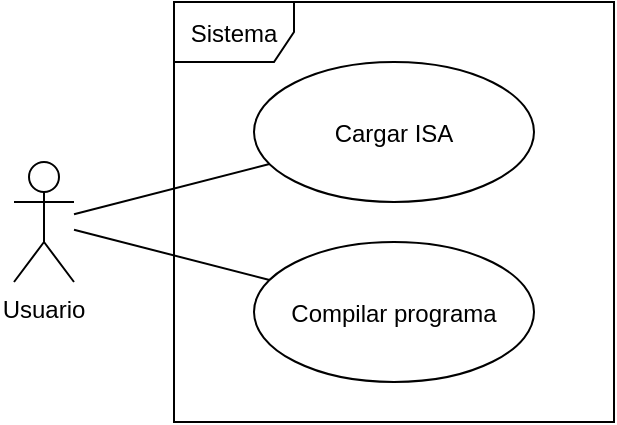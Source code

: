 <mxfile version="26.0.3">
  <diagram name="Page-1" id="tZt_VaF3xgf_8bT9H7Sv">
    <mxGraphModel dx="914" dy="527" grid="1" gridSize="10" guides="1" tooltips="1" connect="1" arrows="1" fold="1" page="1" pageScale="1" pageWidth="850" pageHeight="1100" math="0" shadow="0">
      <root>
        <mxCell id="0" />
        <mxCell id="1" parent="0" />
        <mxCell id="ys8rTesJug1A8LACC2Mp-6" value="" style="rounded=0;orthogonalLoop=1;jettySize=auto;endArrow=none;endFill=0;fontColor=default;labelBackgroundColor=default;" edge="1" parent="1" source="ys8rTesJug1A8LACC2Mp-2" target="ys8rTesJug1A8LACC2Mp-4">
          <mxGeometry relative="1" as="geometry" />
        </mxCell>
        <mxCell id="ys8rTesJug1A8LACC2Mp-7" value="" style="rounded=0;orthogonalLoop=1;jettySize=auto;endArrow=none;endFill=0;fontColor=default;labelBackgroundColor=default;" edge="1" parent="1" source="ys8rTesJug1A8LACC2Mp-2" target="ys8rTesJug1A8LACC2Mp-5">
          <mxGeometry relative="1" as="geometry" />
        </mxCell>
        <mxCell id="ys8rTesJug1A8LACC2Mp-2" value="Usuario" style="shape=umlActor;verticalLabelPosition=bottom;verticalAlign=top;outlineConnect=0;fontColor=default;labelBackgroundColor=default;" vertex="1" parent="1">
          <mxGeometry x="240" y="210" width="30" height="60" as="geometry" />
        </mxCell>
        <mxCell id="ys8rTesJug1A8LACC2Mp-3" value="Sistema" style="shape=umlFrame;pointerEvents=0;fontColor=default;labelBackgroundColor=default;" vertex="1" parent="1">
          <mxGeometry x="320" y="130" width="220" height="210" as="geometry" />
        </mxCell>
        <mxCell id="ys8rTesJug1A8LACC2Mp-4" value="Cargar ISA" style="ellipse;fontColor=default;labelBackgroundColor=default;" vertex="1" parent="1">
          <mxGeometry x="360" y="160" width="140" height="70" as="geometry" />
        </mxCell>
        <mxCell id="ys8rTesJug1A8LACC2Mp-5" value="Compilar programa" style="ellipse;fontColor=default;labelBackgroundColor=default;" vertex="1" parent="1">
          <mxGeometry x="360" y="250" width="140" height="70" as="geometry" />
        </mxCell>
      </root>
    </mxGraphModel>
  </diagram>
</mxfile>
